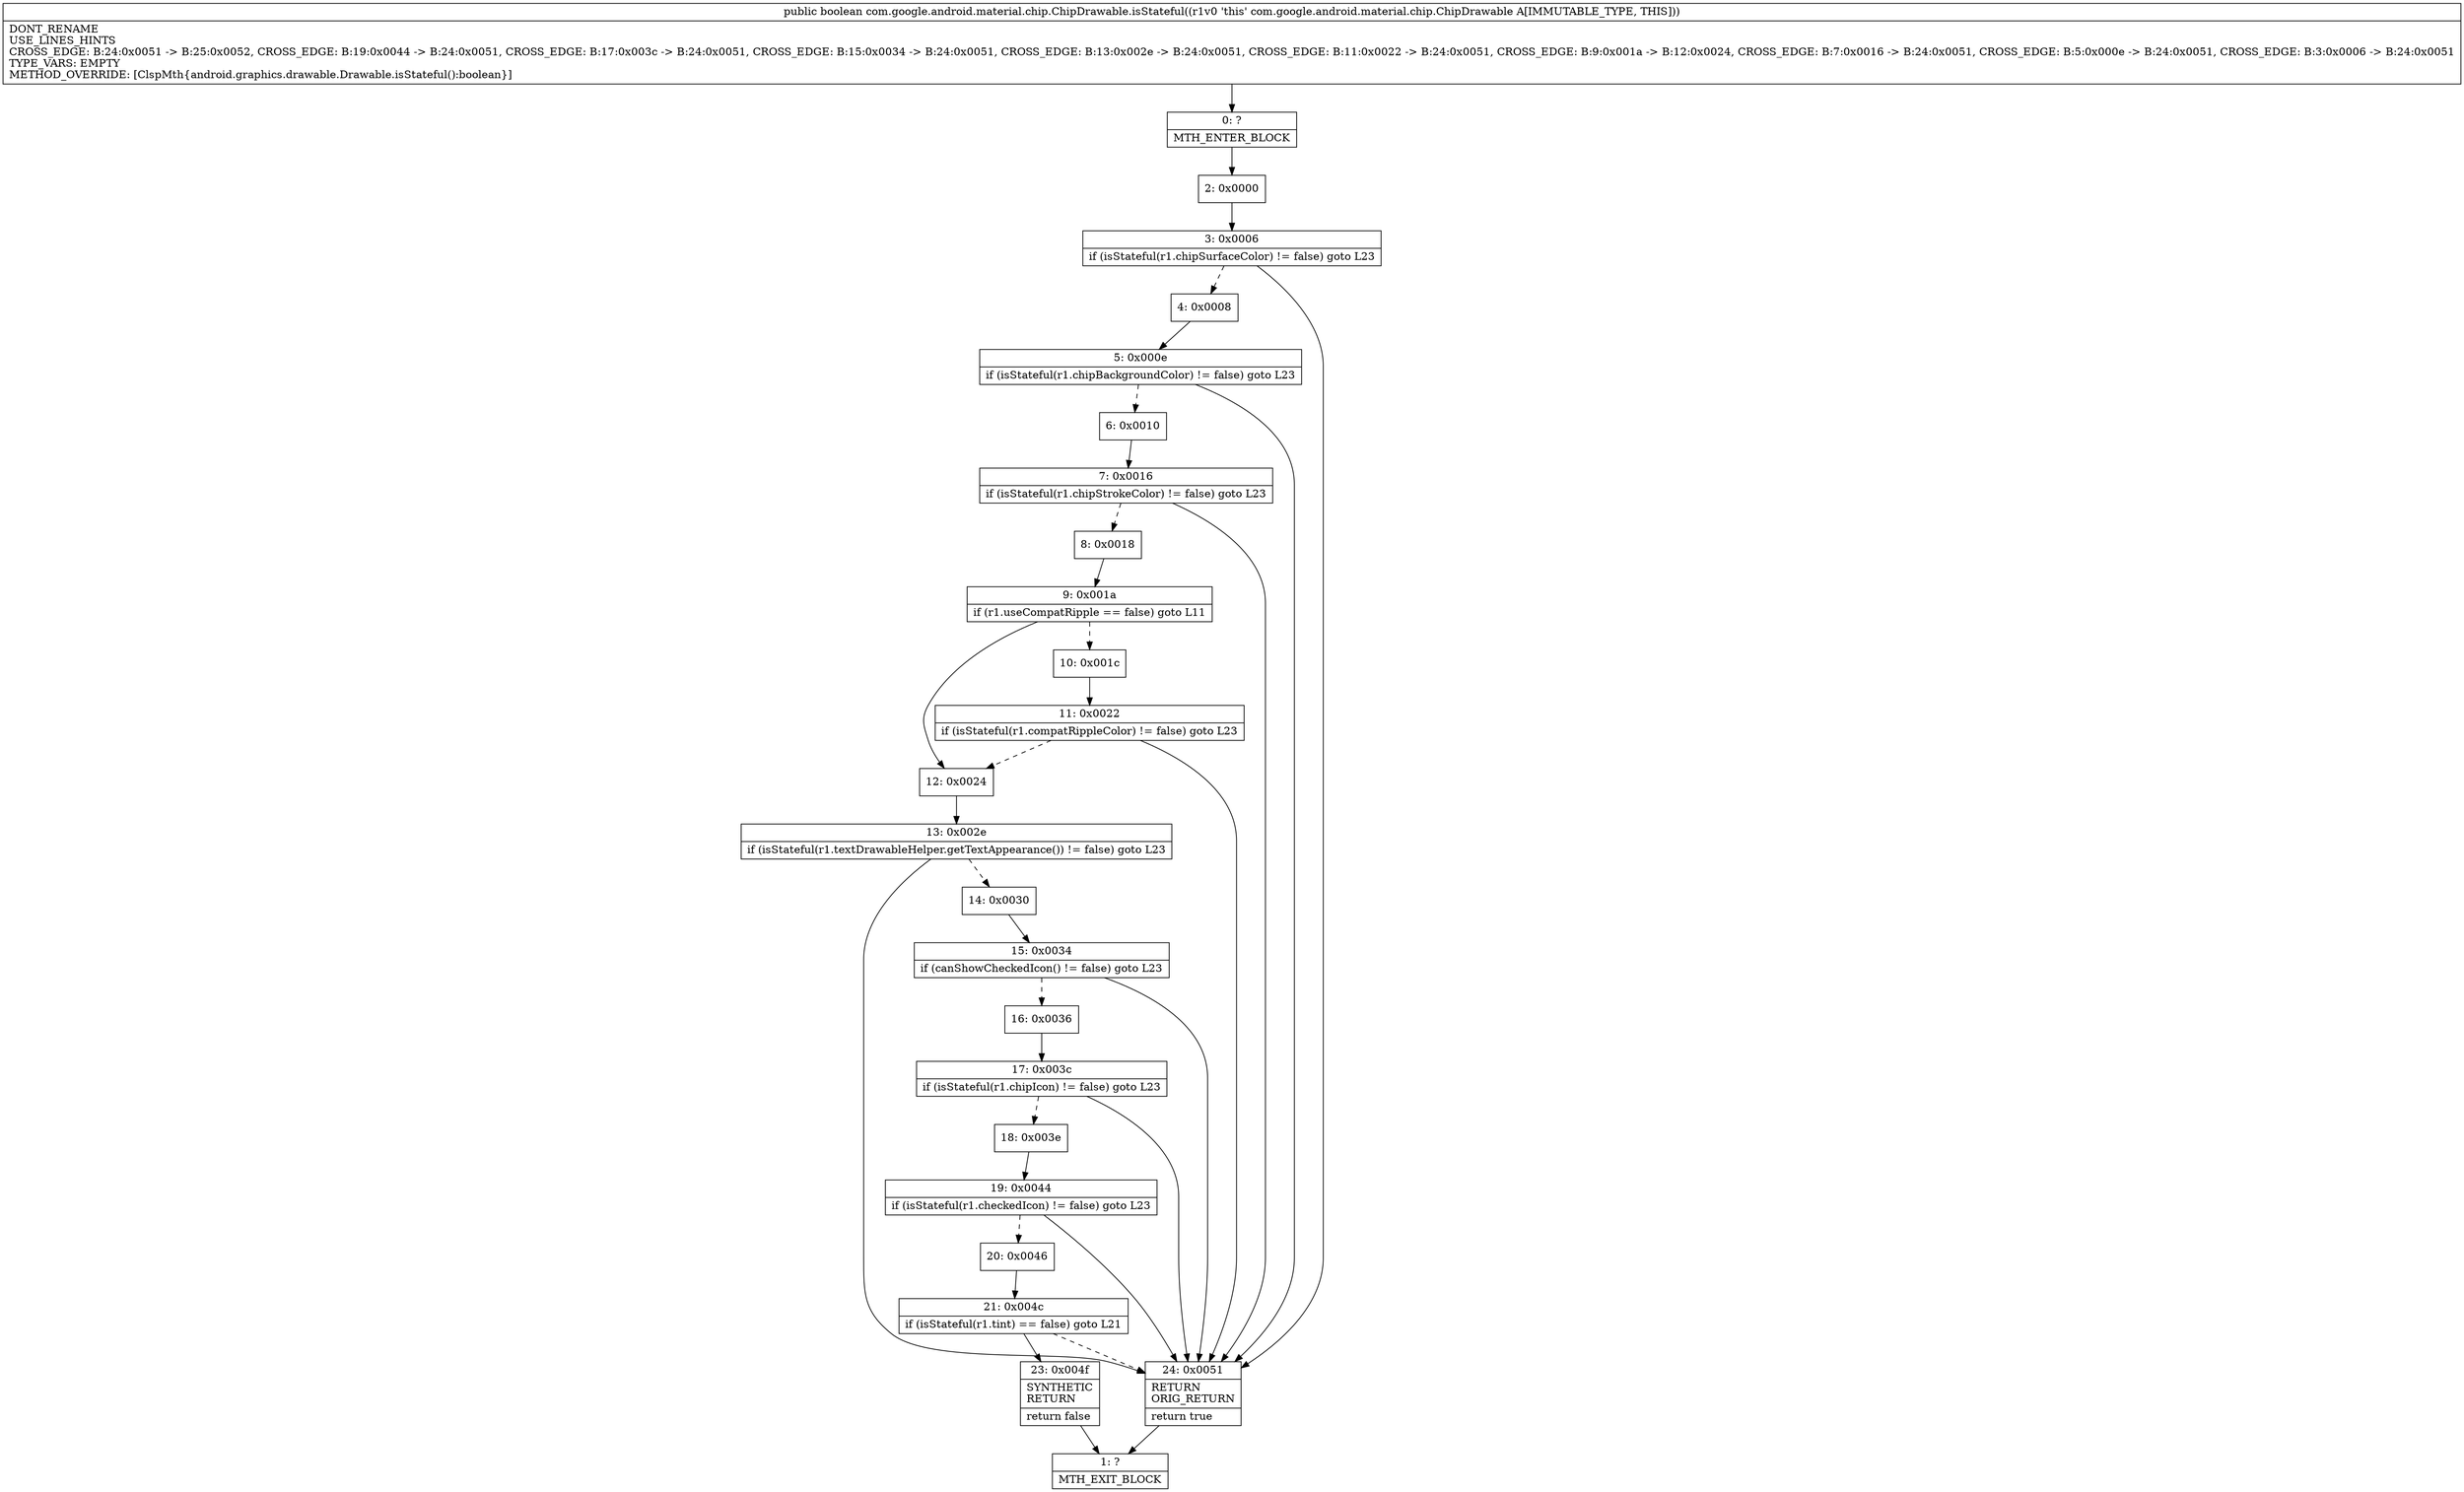 digraph "CFG forcom.google.android.material.chip.ChipDrawable.isStateful()Z" {
Node_0 [shape=record,label="{0\:\ ?|MTH_ENTER_BLOCK\l}"];
Node_2 [shape=record,label="{2\:\ 0x0000}"];
Node_3 [shape=record,label="{3\:\ 0x0006|if (isStateful(r1.chipSurfaceColor) != false) goto L23\l}"];
Node_4 [shape=record,label="{4\:\ 0x0008}"];
Node_5 [shape=record,label="{5\:\ 0x000e|if (isStateful(r1.chipBackgroundColor) != false) goto L23\l}"];
Node_6 [shape=record,label="{6\:\ 0x0010}"];
Node_7 [shape=record,label="{7\:\ 0x0016|if (isStateful(r1.chipStrokeColor) != false) goto L23\l}"];
Node_8 [shape=record,label="{8\:\ 0x0018}"];
Node_9 [shape=record,label="{9\:\ 0x001a|if (r1.useCompatRipple == false) goto L11\l}"];
Node_10 [shape=record,label="{10\:\ 0x001c}"];
Node_11 [shape=record,label="{11\:\ 0x0022|if (isStateful(r1.compatRippleColor) != false) goto L23\l}"];
Node_12 [shape=record,label="{12\:\ 0x0024}"];
Node_13 [shape=record,label="{13\:\ 0x002e|if (isStateful(r1.textDrawableHelper.getTextAppearance()) != false) goto L23\l}"];
Node_14 [shape=record,label="{14\:\ 0x0030}"];
Node_15 [shape=record,label="{15\:\ 0x0034|if (canShowCheckedIcon() != false) goto L23\l}"];
Node_16 [shape=record,label="{16\:\ 0x0036}"];
Node_17 [shape=record,label="{17\:\ 0x003c|if (isStateful(r1.chipIcon) != false) goto L23\l}"];
Node_18 [shape=record,label="{18\:\ 0x003e}"];
Node_19 [shape=record,label="{19\:\ 0x0044|if (isStateful(r1.checkedIcon) != false) goto L23\l}"];
Node_20 [shape=record,label="{20\:\ 0x0046}"];
Node_21 [shape=record,label="{21\:\ 0x004c|if (isStateful(r1.tint) == false) goto L21\l}"];
Node_23 [shape=record,label="{23\:\ 0x004f|SYNTHETIC\lRETURN\l|return false\l}"];
Node_1 [shape=record,label="{1\:\ ?|MTH_EXIT_BLOCK\l}"];
Node_24 [shape=record,label="{24\:\ 0x0051|RETURN\lORIG_RETURN\l|return true\l}"];
MethodNode[shape=record,label="{public boolean com.google.android.material.chip.ChipDrawable.isStateful((r1v0 'this' com.google.android.material.chip.ChipDrawable A[IMMUTABLE_TYPE, THIS]))  | DONT_RENAME\lUSE_LINES_HINTS\lCROSS_EDGE: B:24:0x0051 \-\> B:25:0x0052, CROSS_EDGE: B:19:0x0044 \-\> B:24:0x0051, CROSS_EDGE: B:17:0x003c \-\> B:24:0x0051, CROSS_EDGE: B:15:0x0034 \-\> B:24:0x0051, CROSS_EDGE: B:13:0x002e \-\> B:24:0x0051, CROSS_EDGE: B:11:0x0022 \-\> B:24:0x0051, CROSS_EDGE: B:9:0x001a \-\> B:12:0x0024, CROSS_EDGE: B:7:0x0016 \-\> B:24:0x0051, CROSS_EDGE: B:5:0x000e \-\> B:24:0x0051, CROSS_EDGE: B:3:0x0006 \-\> B:24:0x0051\lTYPE_VARS: EMPTY\lMETHOD_OVERRIDE: [ClspMth\{android.graphics.drawable.Drawable.isStateful():boolean\}]\l}"];
MethodNode -> Node_0;Node_0 -> Node_2;
Node_2 -> Node_3;
Node_3 -> Node_4[style=dashed];
Node_3 -> Node_24;
Node_4 -> Node_5;
Node_5 -> Node_6[style=dashed];
Node_5 -> Node_24;
Node_6 -> Node_7;
Node_7 -> Node_8[style=dashed];
Node_7 -> Node_24;
Node_8 -> Node_9;
Node_9 -> Node_10[style=dashed];
Node_9 -> Node_12;
Node_10 -> Node_11;
Node_11 -> Node_12[style=dashed];
Node_11 -> Node_24;
Node_12 -> Node_13;
Node_13 -> Node_14[style=dashed];
Node_13 -> Node_24;
Node_14 -> Node_15;
Node_15 -> Node_16[style=dashed];
Node_15 -> Node_24;
Node_16 -> Node_17;
Node_17 -> Node_18[style=dashed];
Node_17 -> Node_24;
Node_18 -> Node_19;
Node_19 -> Node_20[style=dashed];
Node_19 -> Node_24;
Node_20 -> Node_21;
Node_21 -> Node_23;
Node_21 -> Node_24[style=dashed];
Node_23 -> Node_1;
Node_24 -> Node_1;
}

